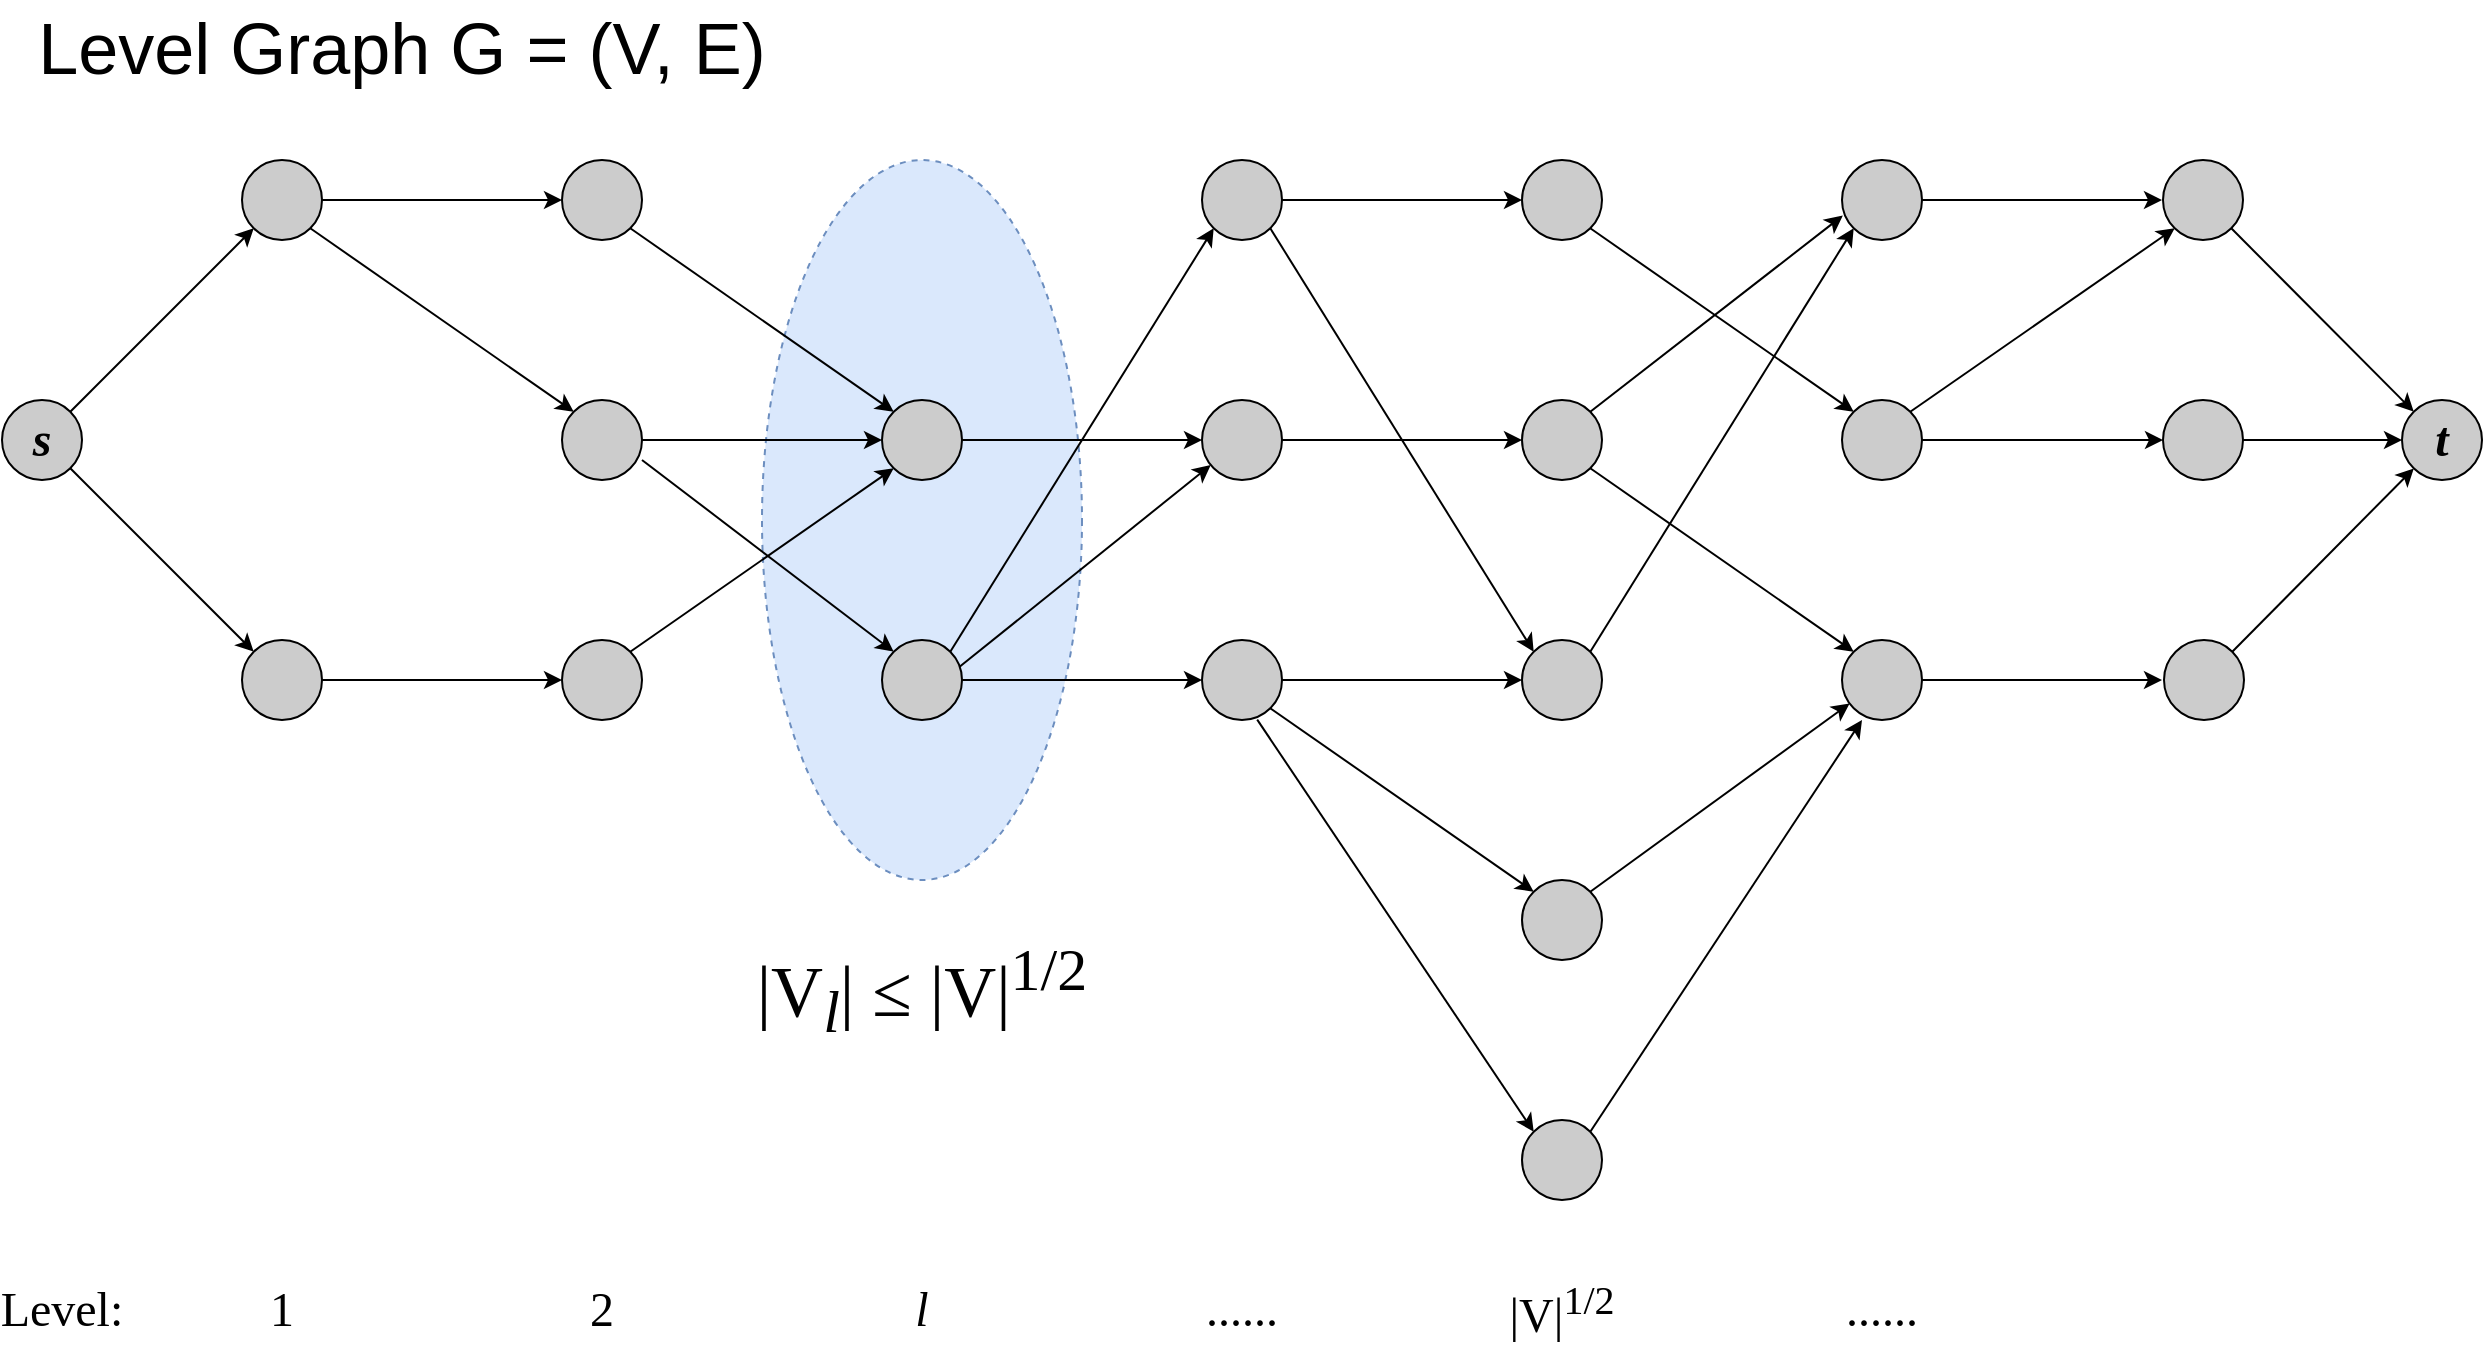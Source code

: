 <mxfile version="20.0.0" type="github">
  <diagram id="c7SdOy1BEHa3Fqtv4Y00" name="Page-1">
    <mxGraphModel dx="1483" dy="827" grid="1" gridSize="10" guides="1" tooltips="1" connect="1" arrows="1" fold="1" page="1" pageScale="1" pageWidth="827" pageHeight="1169" math="0" shadow="0">
      <root>
        <mxCell id="0" />
        <mxCell id="1" parent="0" />
        <mxCell id="MskyVmGW8FZnysWZqeCZ-59" value="" style="ellipse;whiteSpace=wrap;html=1;fontFamily=Times New Roman;fontSize=24;fillColor=#dae8fc;dashed=1;strokeColor=#6c8ebf;" vertex="1" parent="1">
          <mxGeometry x="500" y="80" width="160" height="360" as="geometry" />
        </mxCell>
        <mxCell id="MskyVmGW8FZnysWZqeCZ-1" value="&lt;font face=&quot;Times New Roman&quot; style=&quot;font-size: 24px;&quot;&gt;&lt;i&gt;&lt;b&gt;s&lt;/b&gt;&lt;/i&gt;&lt;/font&gt;" style="ellipse;whiteSpace=wrap;html=1;aspect=fixed;fillColor=#CCCCCC;" vertex="1" parent="1">
          <mxGeometry x="120" y="200" width="40" height="40" as="geometry" />
        </mxCell>
        <mxCell id="MskyVmGW8FZnysWZqeCZ-3" value="" style="ellipse;whiteSpace=wrap;html=1;aspect=fixed;fillColor=#CCCCCC;" vertex="1" parent="1">
          <mxGeometry x="240" y="80" width="40" height="40" as="geometry" />
        </mxCell>
        <mxCell id="MskyVmGW8FZnysWZqeCZ-4" value="" style="ellipse;whiteSpace=wrap;html=1;aspect=fixed;fillColor=#CCCCCC;" vertex="1" parent="1">
          <mxGeometry x="240" y="320" width="40" height="40" as="geometry" />
        </mxCell>
        <mxCell id="MskyVmGW8FZnysWZqeCZ-5" value="" style="ellipse;whiteSpace=wrap;html=1;aspect=fixed;fillColor=#CCCCCC;" vertex="1" parent="1">
          <mxGeometry x="400" y="80" width="40" height="40" as="geometry" />
        </mxCell>
        <mxCell id="MskyVmGW8FZnysWZqeCZ-6" value="" style="ellipse;whiteSpace=wrap;html=1;aspect=fixed;fillColor=#CCCCCC;" vertex="1" parent="1">
          <mxGeometry x="400" y="320" width="40" height="40" as="geometry" />
        </mxCell>
        <mxCell id="MskyVmGW8FZnysWZqeCZ-7" value="" style="ellipse;whiteSpace=wrap;html=1;aspect=fixed;fillColor=#CCCCCC;" vertex="1" parent="1">
          <mxGeometry x="400" y="200" width="40" height="40" as="geometry" />
        </mxCell>
        <mxCell id="MskyVmGW8FZnysWZqeCZ-8" value="" style="ellipse;whiteSpace=wrap;html=1;aspect=fixed;fillColor=#CCCCCC;" vertex="1" parent="1">
          <mxGeometry x="560" y="200" width="40" height="40" as="geometry" />
        </mxCell>
        <mxCell id="MskyVmGW8FZnysWZqeCZ-9" value="" style="ellipse;whiteSpace=wrap;html=1;aspect=fixed;fillColor=#CCCCCC;" vertex="1" parent="1">
          <mxGeometry x="560" y="320" width="40" height="40" as="geometry" />
        </mxCell>
        <mxCell id="MskyVmGW8FZnysWZqeCZ-10" value="" style="ellipse;whiteSpace=wrap;html=1;aspect=fixed;fillColor=#CCCCCC;" vertex="1" parent="1">
          <mxGeometry x="720" y="80" width="40" height="40" as="geometry" />
        </mxCell>
        <mxCell id="MskyVmGW8FZnysWZqeCZ-11" value="" style="ellipse;whiteSpace=wrap;html=1;aspect=fixed;fillColor=#CCCCCC;" vertex="1" parent="1">
          <mxGeometry x="720" y="200" width="40" height="40" as="geometry" />
        </mxCell>
        <mxCell id="MskyVmGW8FZnysWZqeCZ-12" value="" style="ellipse;whiteSpace=wrap;html=1;aspect=fixed;fillColor=#CCCCCC;" vertex="1" parent="1">
          <mxGeometry x="720" y="320" width="40" height="40" as="geometry" />
        </mxCell>
        <mxCell id="MskyVmGW8FZnysWZqeCZ-13" value="" style="ellipse;whiteSpace=wrap;html=1;aspect=fixed;fillColor=#CCCCCC;" vertex="1" parent="1">
          <mxGeometry x="880" y="320" width="40" height="40" as="geometry" />
        </mxCell>
        <mxCell id="MskyVmGW8FZnysWZqeCZ-14" value="" style="ellipse;whiteSpace=wrap;html=1;aspect=fixed;fillColor=#CCCCCC;" vertex="1" parent="1">
          <mxGeometry x="880" y="200" width="40" height="40" as="geometry" />
        </mxCell>
        <mxCell id="MskyVmGW8FZnysWZqeCZ-15" value="" style="ellipse;whiteSpace=wrap;html=1;aspect=fixed;fillColor=#CCCCCC;" vertex="1" parent="1">
          <mxGeometry x="880" y="80" width="40" height="40" as="geometry" />
        </mxCell>
        <mxCell id="MskyVmGW8FZnysWZqeCZ-16" value="" style="ellipse;whiteSpace=wrap;html=1;aspect=fixed;fillColor=#CCCCCC;" vertex="1" parent="1">
          <mxGeometry x="880" y="440" width="40" height="40" as="geometry" />
        </mxCell>
        <mxCell id="MskyVmGW8FZnysWZqeCZ-17" value="" style="ellipse;whiteSpace=wrap;html=1;aspect=fixed;fillColor=#CCCCCC;" vertex="1" parent="1">
          <mxGeometry x="880" y="560" width="40" height="40" as="geometry" />
        </mxCell>
        <mxCell id="MskyVmGW8FZnysWZqeCZ-18" value="" style="ellipse;whiteSpace=wrap;html=1;aspect=fixed;fillColor=#CCCCCC;" vertex="1" parent="1">
          <mxGeometry x="1040" y="320" width="40" height="40" as="geometry" />
        </mxCell>
        <mxCell id="MskyVmGW8FZnysWZqeCZ-19" value="" style="ellipse;whiteSpace=wrap;html=1;aspect=fixed;fillColor=#CCCCCC;" vertex="1" parent="1">
          <mxGeometry x="1040" y="200" width="40" height="40" as="geometry" />
        </mxCell>
        <mxCell id="MskyVmGW8FZnysWZqeCZ-20" value="" style="ellipse;whiteSpace=wrap;html=1;aspect=fixed;fillColor=#CCCCCC;" vertex="1" parent="1">
          <mxGeometry x="1040" y="80" width="40" height="40" as="geometry" />
        </mxCell>
        <mxCell id="MskyVmGW8FZnysWZqeCZ-21" value="" style="ellipse;whiteSpace=wrap;html=1;aspect=fixed;fillColor=#CCCCCC;" vertex="1" parent="1">
          <mxGeometry x="1201" y="320" width="40" height="40" as="geometry" />
        </mxCell>
        <mxCell id="MskyVmGW8FZnysWZqeCZ-22" value="" style="ellipse;whiteSpace=wrap;html=1;aspect=fixed;fillColor=#CCCCCC;" vertex="1" parent="1">
          <mxGeometry x="1200.5" y="200" width="40" height="40" as="geometry" />
        </mxCell>
        <mxCell id="MskyVmGW8FZnysWZqeCZ-23" value="" style="ellipse;whiteSpace=wrap;html=1;aspect=fixed;fillColor=#CCCCCC;" vertex="1" parent="1">
          <mxGeometry x="1200.5" y="80" width="40" height="40" as="geometry" />
        </mxCell>
        <mxCell id="MskyVmGW8FZnysWZqeCZ-24" value="&lt;i&gt;&lt;b&gt;&lt;font style=&quot;font-size: 24px;&quot; face=&quot;Times New Roman&quot;&gt;t&lt;/font&gt;&lt;/b&gt;&lt;/i&gt;" style="ellipse;whiteSpace=wrap;html=1;aspect=fixed;fillColor=#CCCCCC;" vertex="1" parent="1">
          <mxGeometry x="1320" y="200" width="40" height="40" as="geometry" />
        </mxCell>
        <mxCell id="MskyVmGW8FZnysWZqeCZ-25" value="" style="endArrow=classic;html=1;rounded=0;fontFamily=Times New Roman;fontSize=24;entryX=0;entryY=1;entryDx=0;entryDy=0;exitX=1;exitY=0;exitDx=0;exitDy=0;" edge="1" parent="1" source="MskyVmGW8FZnysWZqeCZ-1" target="MskyVmGW8FZnysWZqeCZ-3">
          <mxGeometry width="50" height="50" relative="1" as="geometry">
            <mxPoint x="150" y="200" as="sourcePoint" />
            <mxPoint x="200" y="150" as="targetPoint" />
          </mxGeometry>
        </mxCell>
        <mxCell id="MskyVmGW8FZnysWZqeCZ-26" value="" style="endArrow=classic;html=1;rounded=0;fontFamily=Times New Roman;fontSize=24;entryX=0;entryY=0;entryDx=0;entryDy=0;exitX=1;exitY=1;exitDx=0;exitDy=0;" edge="1" parent="1" source="MskyVmGW8FZnysWZqeCZ-1" target="MskyVmGW8FZnysWZqeCZ-4">
          <mxGeometry width="50" height="50" relative="1" as="geometry">
            <mxPoint x="160" y="240" as="sourcePoint" />
            <mxPoint x="210" y="190" as="targetPoint" />
          </mxGeometry>
        </mxCell>
        <mxCell id="MskyVmGW8FZnysWZqeCZ-27" value="" style="endArrow=classic;html=1;rounded=0;fontFamily=Times New Roman;fontSize=24;entryX=0;entryY=0.5;entryDx=0;entryDy=0;" edge="1" parent="1" target="MskyVmGW8FZnysWZqeCZ-5">
          <mxGeometry width="50" height="50" relative="1" as="geometry">
            <mxPoint x="280" y="100" as="sourcePoint" />
            <mxPoint x="330" y="50" as="targetPoint" />
          </mxGeometry>
        </mxCell>
        <mxCell id="MskyVmGW8FZnysWZqeCZ-28" value="" style="endArrow=classic;html=1;rounded=0;fontFamily=Times New Roman;fontSize=24;entryX=0;entryY=0.5;entryDx=0;entryDy=0;" edge="1" parent="1" target="MskyVmGW8FZnysWZqeCZ-6">
          <mxGeometry width="50" height="50" relative="1" as="geometry">
            <mxPoint x="280" y="340" as="sourcePoint" />
            <mxPoint x="330" y="290" as="targetPoint" />
          </mxGeometry>
        </mxCell>
        <mxCell id="MskyVmGW8FZnysWZqeCZ-30" value="" style="endArrow=classic;html=1;rounded=0;fontFamily=Times New Roman;fontSize=24;entryX=0;entryY=0;entryDx=0;entryDy=0;exitX=1;exitY=1;exitDx=0;exitDy=0;" edge="1" parent="1" source="MskyVmGW8FZnysWZqeCZ-3" target="MskyVmGW8FZnysWZqeCZ-7">
          <mxGeometry width="50" height="50" relative="1" as="geometry">
            <mxPoint x="280" y="120" as="sourcePoint" />
            <mxPoint x="330" y="70" as="targetPoint" />
          </mxGeometry>
        </mxCell>
        <mxCell id="MskyVmGW8FZnysWZqeCZ-31" value="" style="endArrow=classic;html=1;rounded=0;fontFamily=Times New Roman;fontSize=24;entryX=0;entryY=0;entryDx=0;entryDy=0;exitX=1;exitY=0.75;exitDx=0;exitDy=0;exitPerimeter=0;" edge="1" parent="1" source="MskyVmGW8FZnysWZqeCZ-7" target="MskyVmGW8FZnysWZqeCZ-9">
          <mxGeometry width="50" height="50" relative="1" as="geometry">
            <mxPoint x="440.002" y="240.002" as="sourcePoint" />
            <mxPoint x="571.718" y="331.718" as="targetPoint" />
          </mxGeometry>
        </mxCell>
        <mxCell id="MskyVmGW8FZnysWZqeCZ-32" value="" style="endArrow=classic;html=1;rounded=0;fontFamily=Times New Roman;fontSize=24;entryX=0;entryY=0;entryDx=0;entryDy=0;exitX=1;exitY=1;exitDx=0;exitDy=0;" edge="1" parent="1" source="MskyVmGW8FZnysWZqeCZ-5" target="MskyVmGW8FZnysWZqeCZ-8">
          <mxGeometry width="50" height="50" relative="1" as="geometry">
            <mxPoint x="440" y="120" as="sourcePoint" />
            <mxPoint x="490" y="70" as="targetPoint" />
          </mxGeometry>
        </mxCell>
        <mxCell id="MskyVmGW8FZnysWZqeCZ-33" value="" style="endArrow=classic;html=1;rounded=0;fontFamily=Times New Roman;fontSize=24;entryX=0;entryY=0.5;entryDx=0;entryDy=0;" edge="1" parent="1" target="MskyVmGW8FZnysWZqeCZ-8">
          <mxGeometry width="50" height="50" relative="1" as="geometry">
            <mxPoint x="440" y="220" as="sourcePoint" />
            <mxPoint x="490" y="170" as="targetPoint" />
          </mxGeometry>
        </mxCell>
        <mxCell id="MskyVmGW8FZnysWZqeCZ-35" value="" style="endArrow=classic;html=1;rounded=0;fontFamily=Times New Roman;fontSize=24;entryX=0;entryY=1;entryDx=0;entryDy=0;exitX=1;exitY=0;exitDx=0;exitDy=0;" edge="1" parent="1" source="MskyVmGW8FZnysWZqeCZ-6" target="MskyVmGW8FZnysWZqeCZ-8">
          <mxGeometry width="50" height="50" relative="1" as="geometry">
            <mxPoint x="440" y="320" as="sourcePoint" />
            <mxPoint x="490" y="270" as="targetPoint" />
          </mxGeometry>
        </mxCell>
        <mxCell id="MskyVmGW8FZnysWZqeCZ-36" value="" style="endArrow=classic;html=1;rounded=0;fontFamily=Times New Roman;fontSize=24;entryX=0;entryY=0.5;entryDx=0;entryDy=0;" edge="1" parent="1" target="MskyVmGW8FZnysWZqeCZ-11">
          <mxGeometry width="50" height="50" relative="1" as="geometry">
            <mxPoint x="600" y="220" as="sourcePoint" />
            <mxPoint x="650" y="170" as="targetPoint" />
          </mxGeometry>
        </mxCell>
        <mxCell id="MskyVmGW8FZnysWZqeCZ-37" value="" style="endArrow=classic;html=1;rounded=0;fontFamily=Times New Roman;fontSize=24;entryX=0;entryY=0.5;entryDx=0;entryDy=0;" edge="1" parent="1" target="MskyVmGW8FZnysWZqeCZ-12">
          <mxGeometry width="50" height="50" relative="1" as="geometry">
            <mxPoint x="600" y="340" as="sourcePoint" />
            <mxPoint x="650" y="290" as="targetPoint" />
          </mxGeometry>
        </mxCell>
        <mxCell id="MskyVmGW8FZnysWZqeCZ-38" value="" style="endArrow=classic;html=1;rounded=0;fontFamily=Times New Roman;fontSize=24;exitX=0.97;exitY=0.335;exitDx=0;exitDy=0;exitPerimeter=0;" edge="1" parent="1" source="MskyVmGW8FZnysWZqeCZ-9" target="MskyVmGW8FZnysWZqeCZ-11">
          <mxGeometry width="50" height="50" relative="1" as="geometry">
            <mxPoint x="600" y="320" as="sourcePoint" />
            <mxPoint x="650" y="270" as="targetPoint" />
          </mxGeometry>
        </mxCell>
        <mxCell id="MskyVmGW8FZnysWZqeCZ-39" value="" style="endArrow=classic;html=1;rounded=0;fontFamily=Times New Roman;fontSize=24;entryX=0;entryY=1;entryDx=0;entryDy=0;exitX=1;exitY=0;exitDx=0;exitDy=0;" edge="1" parent="1" source="MskyVmGW8FZnysWZqeCZ-9" target="MskyVmGW8FZnysWZqeCZ-10">
          <mxGeometry width="50" height="50" relative="1" as="geometry">
            <mxPoint x="600" y="320" as="sourcePoint" />
            <mxPoint x="650" y="270" as="targetPoint" />
          </mxGeometry>
        </mxCell>
        <mxCell id="MskyVmGW8FZnysWZqeCZ-40" value="" style="endArrow=classic;html=1;rounded=0;fontFamily=Times New Roman;fontSize=24;entryX=0;entryY=0.5;entryDx=0;entryDy=0;" edge="1" parent="1" target="MskyVmGW8FZnysWZqeCZ-15">
          <mxGeometry width="50" height="50" relative="1" as="geometry">
            <mxPoint x="760" y="100" as="sourcePoint" />
            <mxPoint x="810" y="50" as="targetPoint" />
          </mxGeometry>
        </mxCell>
        <mxCell id="MskyVmGW8FZnysWZqeCZ-41" value="" style="endArrow=classic;html=1;rounded=0;fontFamily=Times New Roman;fontSize=24;entryX=0;entryY=0.5;entryDx=0;entryDy=0;" edge="1" parent="1" target="MskyVmGW8FZnysWZqeCZ-14">
          <mxGeometry width="50" height="50" relative="1" as="geometry">
            <mxPoint x="760" y="220" as="sourcePoint" />
            <mxPoint x="810" y="170" as="targetPoint" />
          </mxGeometry>
        </mxCell>
        <mxCell id="MskyVmGW8FZnysWZqeCZ-42" value="" style="endArrow=classic;html=1;rounded=0;fontFamily=Times New Roman;fontSize=24;entryX=0;entryY=0.5;entryDx=0;entryDy=0;" edge="1" parent="1" target="MskyVmGW8FZnysWZqeCZ-13">
          <mxGeometry width="50" height="50" relative="1" as="geometry">
            <mxPoint x="760" y="340" as="sourcePoint" />
            <mxPoint x="810" y="290" as="targetPoint" />
          </mxGeometry>
        </mxCell>
        <mxCell id="MskyVmGW8FZnysWZqeCZ-43" value="" style="endArrow=classic;html=1;rounded=0;fontFamily=Times New Roman;fontSize=24;entryX=0;entryY=0;entryDx=0;entryDy=0;exitX=1;exitY=1;exitDx=0;exitDy=0;" edge="1" parent="1" source="MskyVmGW8FZnysWZqeCZ-10" target="MskyVmGW8FZnysWZqeCZ-13">
          <mxGeometry width="50" height="50" relative="1" as="geometry">
            <mxPoint x="580" y="500" as="sourcePoint" />
            <mxPoint x="630" y="450" as="targetPoint" />
          </mxGeometry>
        </mxCell>
        <mxCell id="MskyVmGW8FZnysWZqeCZ-44" value="" style="endArrow=classic;html=1;rounded=0;fontFamily=Times New Roman;fontSize=24;entryX=0;entryY=0;entryDx=0;entryDy=0;exitX=1;exitY=1;exitDx=0;exitDy=0;" edge="1" parent="1" source="MskyVmGW8FZnysWZqeCZ-12" target="MskyVmGW8FZnysWZqeCZ-16">
          <mxGeometry width="50" height="50" relative="1" as="geometry">
            <mxPoint x="780" y="360" as="sourcePoint" />
            <mxPoint x="810" y="310" as="targetPoint" />
          </mxGeometry>
        </mxCell>
        <mxCell id="MskyVmGW8FZnysWZqeCZ-45" value="" style="endArrow=classic;html=1;rounded=0;fontFamily=Times New Roman;fontSize=24;entryX=0;entryY=0;entryDx=0;entryDy=0;exitX=0.69;exitY=0.995;exitDx=0;exitDy=0;exitPerimeter=0;" edge="1" parent="1" source="MskyVmGW8FZnysWZqeCZ-12" target="MskyVmGW8FZnysWZqeCZ-17">
          <mxGeometry width="50" height="50" relative="1" as="geometry">
            <mxPoint x="760" y="360" as="sourcePoint" />
            <mxPoint x="810" y="310" as="targetPoint" />
          </mxGeometry>
        </mxCell>
        <mxCell id="MskyVmGW8FZnysWZqeCZ-46" value="" style="endArrow=classic;html=1;rounded=0;fontFamily=Times New Roman;fontSize=24;entryX=0;entryY=0;entryDx=0;entryDy=0;exitX=1;exitY=1;exitDx=0;exitDy=0;" edge="1" parent="1" source="MskyVmGW8FZnysWZqeCZ-15" target="MskyVmGW8FZnysWZqeCZ-19">
          <mxGeometry width="50" height="50" relative="1" as="geometry">
            <mxPoint x="920" y="120" as="sourcePoint" />
            <mxPoint x="970" y="70" as="targetPoint" />
          </mxGeometry>
        </mxCell>
        <mxCell id="MskyVmGW8FZnysWZqeCZ-47" value="" style="endArrow=classic;html=1;rounded=0;fontFamily=Times New Roman;fontSize=24;entryX=0;entryY=0;entryDx=0;entryDy=0;exitX=1;exitY=1;exitDx=0;exitDy=0;" edge="1" parent="1" source="MskyVmGW8FZnysWZqeCZ-14" target="MskyVmGW8FZnysWZqeCZ-18">
          <mxGeometry width="50" height="50" relative="1" as="geometry">
            <mxPoint x="920" y="240" as="sourcePoint" />
            <mxPoint x="970" y="190" as="targetPoint" />
          </mxGeometry>
        </mxCell>
        <mxCell id="MskyVmGW8FZnysWZqeCZ-48" value="" style="endArrow=classic;html=1;rounded=0;fontFamily=Times New Roman;fontSize=24;entryX=0.01;entryY=0.695;entryDx=0;entryDy=0;exitX=1;exitY=0;exitDx=0;exitDy=0;entryPerimeter=0;" edge="1" parent="1" source="MskyVmGW8FZnysWZqeCZ-14" target="MskyVmGW8FZnysWZqeCZ-20">
          <mxGeometry width="50" height="50" relative="1" as="geometry">
            <mxPoint x="990" y="460" as="sourcePoint" />
            <mxPoint x="1040" y="410" as="targetPoint" />
          </mxGeometry>
        </mxCell>
        <mxCell id="MskyVmGW8FZnysWZqeCZ-49" value="" style="endArrow=classic;html=1;rounded=0;fontFamily=Times New Roman;fontSize=24;entryX=0;entryY=1;entryDx=0;entryDy=0;exitX=1;exitY=0;exitDx=0;exitDy=0;" edge="1" parent="1" source="MskyVmGW8FZnysWZqeCZ-13" target="MskyVmGW8FZnysWZqeCZ-20">
          <mxGeometry width="50" height="50" relative="1" as="geometry">
            <mxPoint x="920" y="320" as="sourcePoint" />
            <mxPoint x="970" y="270" as="targetPoint" />
          </mxGeometry>
        </mxCell>
        <mxCell id="MskyVmGW8FZnysWZqeCZ-50" value="" style="endArrow=classic;html=1;rounded=0;fontFamily=Times New Roman;fontSize=24;exitX=1;exitY=0;exitDx=0;exitDy=0;" edge="1" parent="1" source="MskyVmGW8FZnysWZqeCZ-16" target="MskyVmGW8FZnysWZqeCZ-18">
          <mxGeometry width="50" height="50" relative="1" as="geometry">
            <mxPoint x="920" y="440" as="sourcePoint" />
            <mxPoint x="970" y="390" as="targetPoint" />
          </mxGeometry>
        </mxCell>
        <mxCell id="MskyVmGW8FZnysWZqeCZ-51" value="" style="endArrow=classic;html=1;rounded=0;fontFamily=Times New Roman;fontSize=24;exitX=1;exitY=0;exitDx=0;exitDy=0;" edge="1" parent="1" source="MskyVmGW8FZnysWZqeCZ-17">
          <mxGeometry width="50" height="50" relative="1" as="geometry">
            <mxPoint x="920" y="560" as="sourcePoint" />
            <mxPoint x="1050" y="360" as="targetPoint" />
          </mxGeometry>
        </mxCell>
        <mxCell id="MskyVmGW8FZnysWZqeCZ-52" value="" style="endArrow=classic;html=1;rounded=0;fontFamily=Times New Roman;fontSize=24;" edge="1" parent="1">
          <mxGeometry width="50" height="50" relative="1" as="geometry">
            <mxPoint x="1080" y="100" as="sourcePoint" />
            <mxPoint x="1200" y="100" as="targetPoint" />
          </mxGeometry>
        </mxCell>
        <mxCell id="MskyVmGW8FZnysWZqeCZ-53" value="" style="endArrow=classic;html=1;rounded=0;fontFamily=Times New Roman;fontSize=24;entryX=0;entryY=1;entryDx=0;entryDy=0;exitX=1;exitY=0;exitDx=0;exitDy=0;" edge="1" parent="1" source="MskyVmGW8FZnysWZqeCZ-19" target="MskyVmGW8FZnysWZqeCZ-23">
          <mxGeometry width="50" height="50" relative="1" as="geometry">
            <mxPoint x="1080" y="200" as="sourcePoint" />
            <mxPoint x="1130" y="150" as="targetPoint" />
          </mxGeometry>
        </mxCell>
        <mxCell id="MskyVmGW8FZnysWZqeCZ-54" value="" style="endArrow=classic;html=1;rounded=0;fontFamily=Times New Roman;fontSize=24;entryX=0;entryY=0.5;entryDx=0;entryDy=0;" edge="1" parent="1" target="MskyVmGW8FZnysWZqeCZ-22">
          <mxGeometry width="50" height="50" relative="1" as="geometry">
            <mxPoint x="1080" y="220" as="sourcePoint" />
            <mxPoint x="1130" y="170" as="targetPoint" />
          </mxGeometry>
        </mxCell>
        <mxCell id="MskyVmGW8FZnysWZqeCZ-55" value="" style="endArrow=classic;html=1;rounded=0;fontFamily=Times New Roman;fontSize=24;" edge="1" parent="1">
          <mxGeometry width="50" height="50" relative="1" as="geometry">
            <mxPoint x="1080" y="340" as="sourcePoint" />
            <mxPoint x="1200" y="340" as="targetPoint" />
          </mxGeometry>
        </mxCell>
        <mxCell id="MskyVmGW8FZnysWZqeCZ-56" value="" style="endArrow=classic;html=1;rounded=0;fontFamily=Times New Roman;fontSize=24;exitX=1;exitY=1;exitDx=0;exitDy=0;" edge="1" parent="1" source="MskyVmGW8FZnysWZqeCZ-23" target="MskyVmGW8FZnysWZqeCZ-24">
          <mxGeometry width="50" height="50" relative="1" as="geometry">
            <mxPoint x="1240" y="120" as="sourcePoint" />
            <mxPoint x="1290" y="70" as="targetPoint" />
          </mxGeometry>
        </mxCell>
        <mxCell id="MskyVmGW8FZnysWZqeCZ-57" value="" style="endArrow=classic;html=1;rounded=0;fontFamily=Times New Roman;fontSize=24;entryX=0;entryY=0.5;entryDx=0;entryDy=0;" edge="1" parent="1" target="MskyVmGW8FZnysWZqeCZ-24">
          <mxGeometry width="50" height="50" relative="1" as="geometry">
            <mxPoint x="1240" y="220" as="sourcePoint" />
            <mxPoint x="1290" y="170" as="targetPoint" />
          </mxGeometry>
        </mxCell>
        <mxCell id="MskyVmGW8FZnysWZqeCZ-58" value="" style="endArrow=classic;html=1;rounded=0;fontFamily=Times New Roman;fontSize=24;exitX=1;exitY=0;exitDx=0;exitDy=0;" edge="1" parent="1" source="MskyVmGW8FZnysWZqeCZ-21" target="MskyVmGW8FZnysWZqeCZ-24">
          <mxGeometry width="50" height="50" relative="1" as="geometry">
            <mxPoint x="1240" y="320" as="sourcePoint" />
            <mxPoint x="1290" y="270" as="targetPoint" />
          </mxGeometry>
        </mxCell>
        <mxCell id="MskyVmGW8FZnysWZqeCZ-60" value="1" style="text;html=1;strokeColor=none;fillColor=none;align=center;verticalAlign=middle;whiteSpace=wrap;rounded=0;dashed=1;fontFamily=Times New Roman;fontSize=24;" vertex="1" parent="1">
          <mxGeometry x="230" y="640" width="60" height="30" as="geometry" />
        </mxCell>
        <mxCell id="MskyVmGW8FZnysWZqeCZ-61" value="Level:" style="text;html=1;strokeColor=none;fillColor=none;align=center;verticalAlign=middle;whiteSpace=wrap;rounded=0;dashed=1;fontFamily=Times New Roman;fontSize=24;" vertex="1" parent="1">
          <mxGeometry x="120" y="640" width="60" height="30" as="geometry" />
        </mxCell>
        <mxCell id="MskyVmGW8FZnysWZqeCZ-62" value="2" style="text;html=1;strokeColor=none;fillColor=none;align=center;verticalAlign=middle;whiteSpace=wrap;rounded=0;dashed=1;fontFamily=Times New Roman;fontSize=24;" vertex="1" parent="1">
          <mxGeometry x="390" y="640" width="60" height="30" as="geometry" />
        </mxCell>
        <mxCell id="MskyVmGW8FZnysWZqeCZ-63" value="&lt;i&gt;l&lt;/i&gt;" style="text;html=1;strokeColor=none;fillColor=none;align=center;verticalAlign=middle;whiteSpace=wrap;rounded=0;dashed=1;fontFamily=Times New Roman;fontSize=24;" vertex="1" parent="1">
          <mxGeometry x="550" y="640" width="60" height="30" as="geometry" />
        </mxCell>
        <mxCell id="MskyVmGW8FZnysWZqeCZ-64" value="......" style="text;html=1;strokeColor=none;fillColor=none;align=center;verticalAlign=middle;whiteSpace=wrap;rounded=0;dashed=1;fontFamily=Times New Roman;fontSize=24;" vertex="1" parent="1">
          <mxGeometry x="710" y="640" width="60" height="30" as="geometry" />
        </mxCell>
        <mxCell id="MskyVmGW8FZnysWZqeCZ-65" value="|V|&lt;sup&gt;1/2&lt;/sup&gt;" style="text;html=1;strokeColor=none;fillColor=none;align=center;verticalAlign=middle;whiteSpace=wrap;rounded=0;dashed=1;fontFamily=Times New Roman;fontSize=24;" vertex="1" parent="1">
          <mxGeometry x="870" y="640" width="60" height="30" as="geometry" />
        </mxCell>
        <mxCell id="MskyVmGW8FZnysWZqeCZ-66" value="......" style="text;html=1;strokeColor=none;fillColor=none;align=center;verticalAlign=middle;whiteSpace=wrap;rounded=0;dashed=1;fontFamily=Times New Roman;fontSize=24;" vertex="1" parent="1">
          <mxGeometry x="1030" y="640" width="60" height="30" as="geometry" />
        </mxCell>
        <mxCell id="MskyVmGW8FZnysWZqeCZ-67" value="&lt;font style=&quot;font-size: 36px;&quot;&gt;|V&lt;i&gt;&lt;sub&gt;l&lt;/sub&gt;&lt;/i&gt;| ≤ |V|&lt;sup&gt;1/2&lt;/sup&gt;&lt;/font&gt;" style="text;html=1;strokeColor=none;fillColor=none;align=center;verticalAlign=middle;whiteSpace=wrap;rounded=0;dashed=1;fontFamily=Times New Roman;fontSize=24;" vertex="1" parent="1">
          <mxGeometry x="490" y="480" width="180" height="30" as="geometry" />
        </mxCell>
        <mxCell id="MskyVmGW8FZnysWZqeCZ-69" value="&lt;font face=&quot;Helvetica&quot;&gt;Level Graph G = (V, E)&lt;/font&gt;" style="text;html=1;strokeColor=none;fillColor=none;align=center;verticalAlign=middle;whiteSpace=wrap;rounded=0;dashed=1;fontFamily=Times New Roman;fontSize=36;" vertex="1" parent="1">
          <mxGeometry x="120" width="400" height="50" as="geometry" />
        </mxCell>
      </root>
    </mxGraphModel>
  </diagram>
</mxfile>

